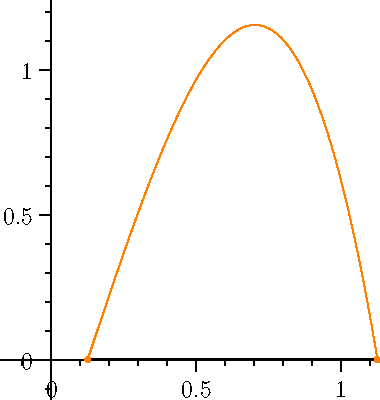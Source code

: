 import graph;
size(0,200);

real xt=0.125;

real c=1/sqrt(3)+xt;

real f(real x) { return 3*((x-xt)-(x-xt)^3); }

// secant
draw((0+xt,0)--(1+xt,0),black+1);

// graph
draw(graph(f,0+xt,1+xt),orange);
dot((0+xt,0),orange);
dot((1+xt,0),orange);

// extremum
draw((c,-0.05)--(c,0.05),invisible);
label("$c$",(c,0.05),N,invisible);
//dot((c,f(c)),orange);

// tangent
draw((c-0.4,f(c))--(c+0.4,f(c)),invisible);
label("extremum",(c,f(c)),N,invisible);

xaxis(black,RightTicks);
yaxis(black,LeftTicks);

